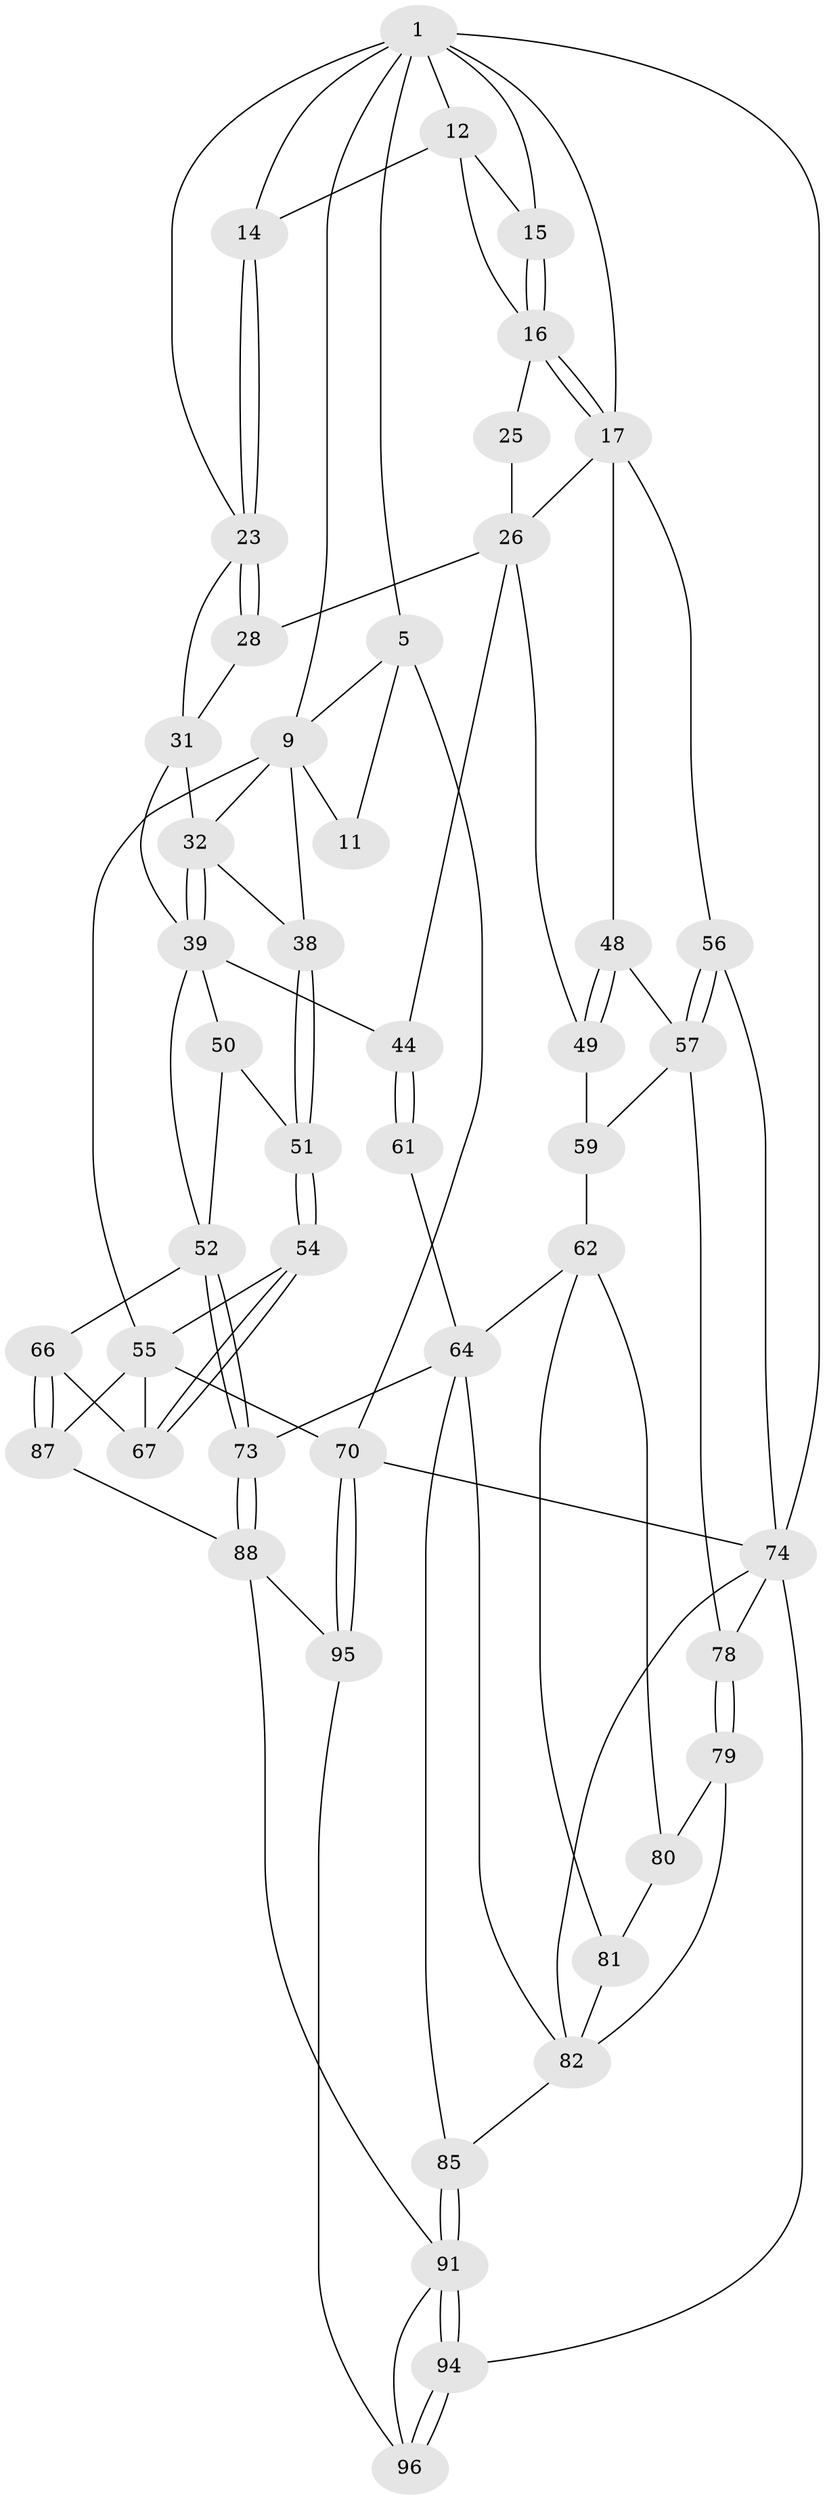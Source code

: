 // original degree distribution, {3: 0.020833333333333332, 4: 0.22916666666666666, 5: 0.5416666666666666, 6: 0.20833333333333334}
// Generated by graph-tools (version 1.1) at 2025/17/03/09/25 04:17:12]
// undirected, 48 vertices, 107 edges
graph export_dot {
graph [start="1"]
  node [color=gray90,style=filled];
  1 [pos="+0.4827126518531448+0",super="+7+2"];
  5 [pos="+0+0",super="+20+6"];
  9 [pos="+0.23383259234379564+0.13130743943535625",super="+34+10"];
  11 [pos="+0.1667919006509596+0"];
  12 [pos="+0.7437319594127879+0",super="+13"];
  14 [pos="+0.6408980285910537+0.11618706755365402"];
  15 [pos="+0.8784216184182045+0.08994147076119716"];
  16 [pos="+0.8959175722584071+0.14476783608254934",super="+19"];
  17 [pos="+1+0.26068006548845923",super="+29+18"];
  23 [pos="+0.6079306589579291+0.1556566744977538",super="+24"];
  25 [pos="+0.7451870311408126+0.14763093899227211"];
  26 [pos="+0.7154378398438032+0.30146940131798694",super="+30+27"];
  28 [pos="+0.6003459488193891+0.30484988885071307"];
  31 [pos="+0.4514901605291263+0.16390395814026262",super="+35"];
  32 [pos="+0.2948559655828487+0.259561256082315",super="+33"];
  38 [pos="+0.08111663716891505+0.3789781147229604"];
  39 [pos="+0.3716846085229717+0.33994169637768895",super="+42+40"];
  44 [pos="+0.635913486373634+0.5063251631884372",super="+45"];
  48 [pos="+0.8979196204161798+0.4587521359014746"];
  49 [pos="+0.7524932743651587+0.5019038778520796"];
  50 [pos="+0.20146979324483186+0.5583933864569068"];
  51 [pos="+0.12836154341949238+0.5350111206305379"];
  52 [pos="+0.32898314028162323+0.6907917073063908",super="+53"];
  54 [pos="+0.07747225057927015+0.6083408075852672"];
  55 [pos="+0+0.47113260984900074",super="+68"];
  56 [pos="+1+1"];
  57 [pos="+0.9015912249108703+0.470902960816497",super="+58"];
  59 [pos="+0.8000983894729247+0.6142485906780318",super="+60"];
  61 [pos="+0.5829234728527736+0.5642365418619844"];
  62 [pos="+0.6529834147991809+0.6999794052960787",super="+63+76"];
  64 [pos="+0.5962224282495812+0.6329567602005309",super="+65"];
  66 [pos="+0.1663105240723193+0.7243023344067752"];
  67 [pos="+0.10620080584463808+0.6931563518478668"];
  70 [pos="+0+1"];
  73 [pos="+0.35848362332981465+0.7287197913741826"];
  74 [pos="+1+1",super="+75+93"];
  78 [pos="+1+0.8355723597081588"];
  79 [pos="+0.7911203907924763+0.7690297223699233"];
  80 [pos="+0.7674101803076493+0.7581359213511502"];
  81 [pos="+0.6379434084796548+0.727136128999174",super="+83"];
  82 [pos="+0.5691155287853564+0.7572769554345391",super="+84"];
  85 [pos="+0.5417511101463257+0.8894771280416246"];
  87 [pos="+0.1189795966647412+0.8750890754399349"];
  88 [pos="+0.35246662786145655+0.7600895745673024",super="+89"];
  91 [pos="+0.5387140258118661+0.9022637801921771",super="+92"];
  94 [pos="+0.958825708094914+1"];
  95 [pos="+0.21942462583797032+1"];
  96 [pos="+0.3435880175695533+1"];
  1 -- 9;
  1 -- 14;
  1 -- 5;
  1 -- 74;
  1 -- 12;
  1 -- 15;
  1 -- 23;
  1 -- 17;
  5 -- 70;
  5 -- 11 [weight=2];
  5 -- 9;
  9 -- 38;
  9 -- 11;
  9 -- 55;
  9 -- 32;
  12 -- 15;
  12 -- 14;
  12 -- 16;
  14 -- 23;
  14 -- 23;
  15 -- 16;
  15 -- 16;
  16 -- 17;
  16 -- 17;
  16 -- 25;
  17 -- 48;
  17 -- 26;
  17 -- 56;
  23 -- 28;
  23 -- 28;
  23 -- 31;
  25 -- 26 [weight=2];
  26 -- 49;
  26 -- 28;
  26 -- 44;
  28 -- 31;
  31 -- 32;
  31 -- 39;
  32 -- 39 [weight=2];
  32 -- 39;
  32 -- 38;
  38 -- 51;
  38 -- 51;
  39 -- 44 [weight=2];
  39 -- 50;
  39 -- 52;
  44 -- 61 [weight=2];
  44 -- 61;
  48 -- 49;
  48 -- 49;
  48 -- 57;
  49 -- 59;
  50 -- 51;
  50 -- 52;
  51 -- 54;
  51 -- 54;
  52 -- 73;
  52 -- 73;
  52 -- 66;
  54 -- 55;
  54 -- 67;
  54 -- 67;
  55 -- 67;
  55 -- 87;
  55 -- 70;
  56 -- 57;
  56 -- 57;
  56 -- 74;
  57 -- 59;
  57 -- 78;
  59 -- 62 [weight=2];
  61 -- 64;
  62 -- 64;
  62 -- 81;
  62 -- 80;
  64 -- 82;
  64 -- 85;
  64 -- 73;
  66 -- 67;
  66 -- 87;
  66 -- 87;
  70 -- 95;
  70 -- 95;
  70 -- 74;
  73 -- 88;
  73 -- 88;
  74 -- 78;
  74 -- 82;
  74 -- 94;
  78 -- 79;
  78 -- 79;
  79 -- 80;
  79 -- 82;
  80 -- 81;
  81 -- 82 [weight=2];
  82 -- 85;
  85 -- 91;
  85 -- 91;
  87 -- 88;
  88 -- 95;
  88 -- 91;
  91 -- 94;
  91 -- 94;
  91 -- 96;
  94 -- 96;
  94 -- 96;
  95 -- 96;
}
